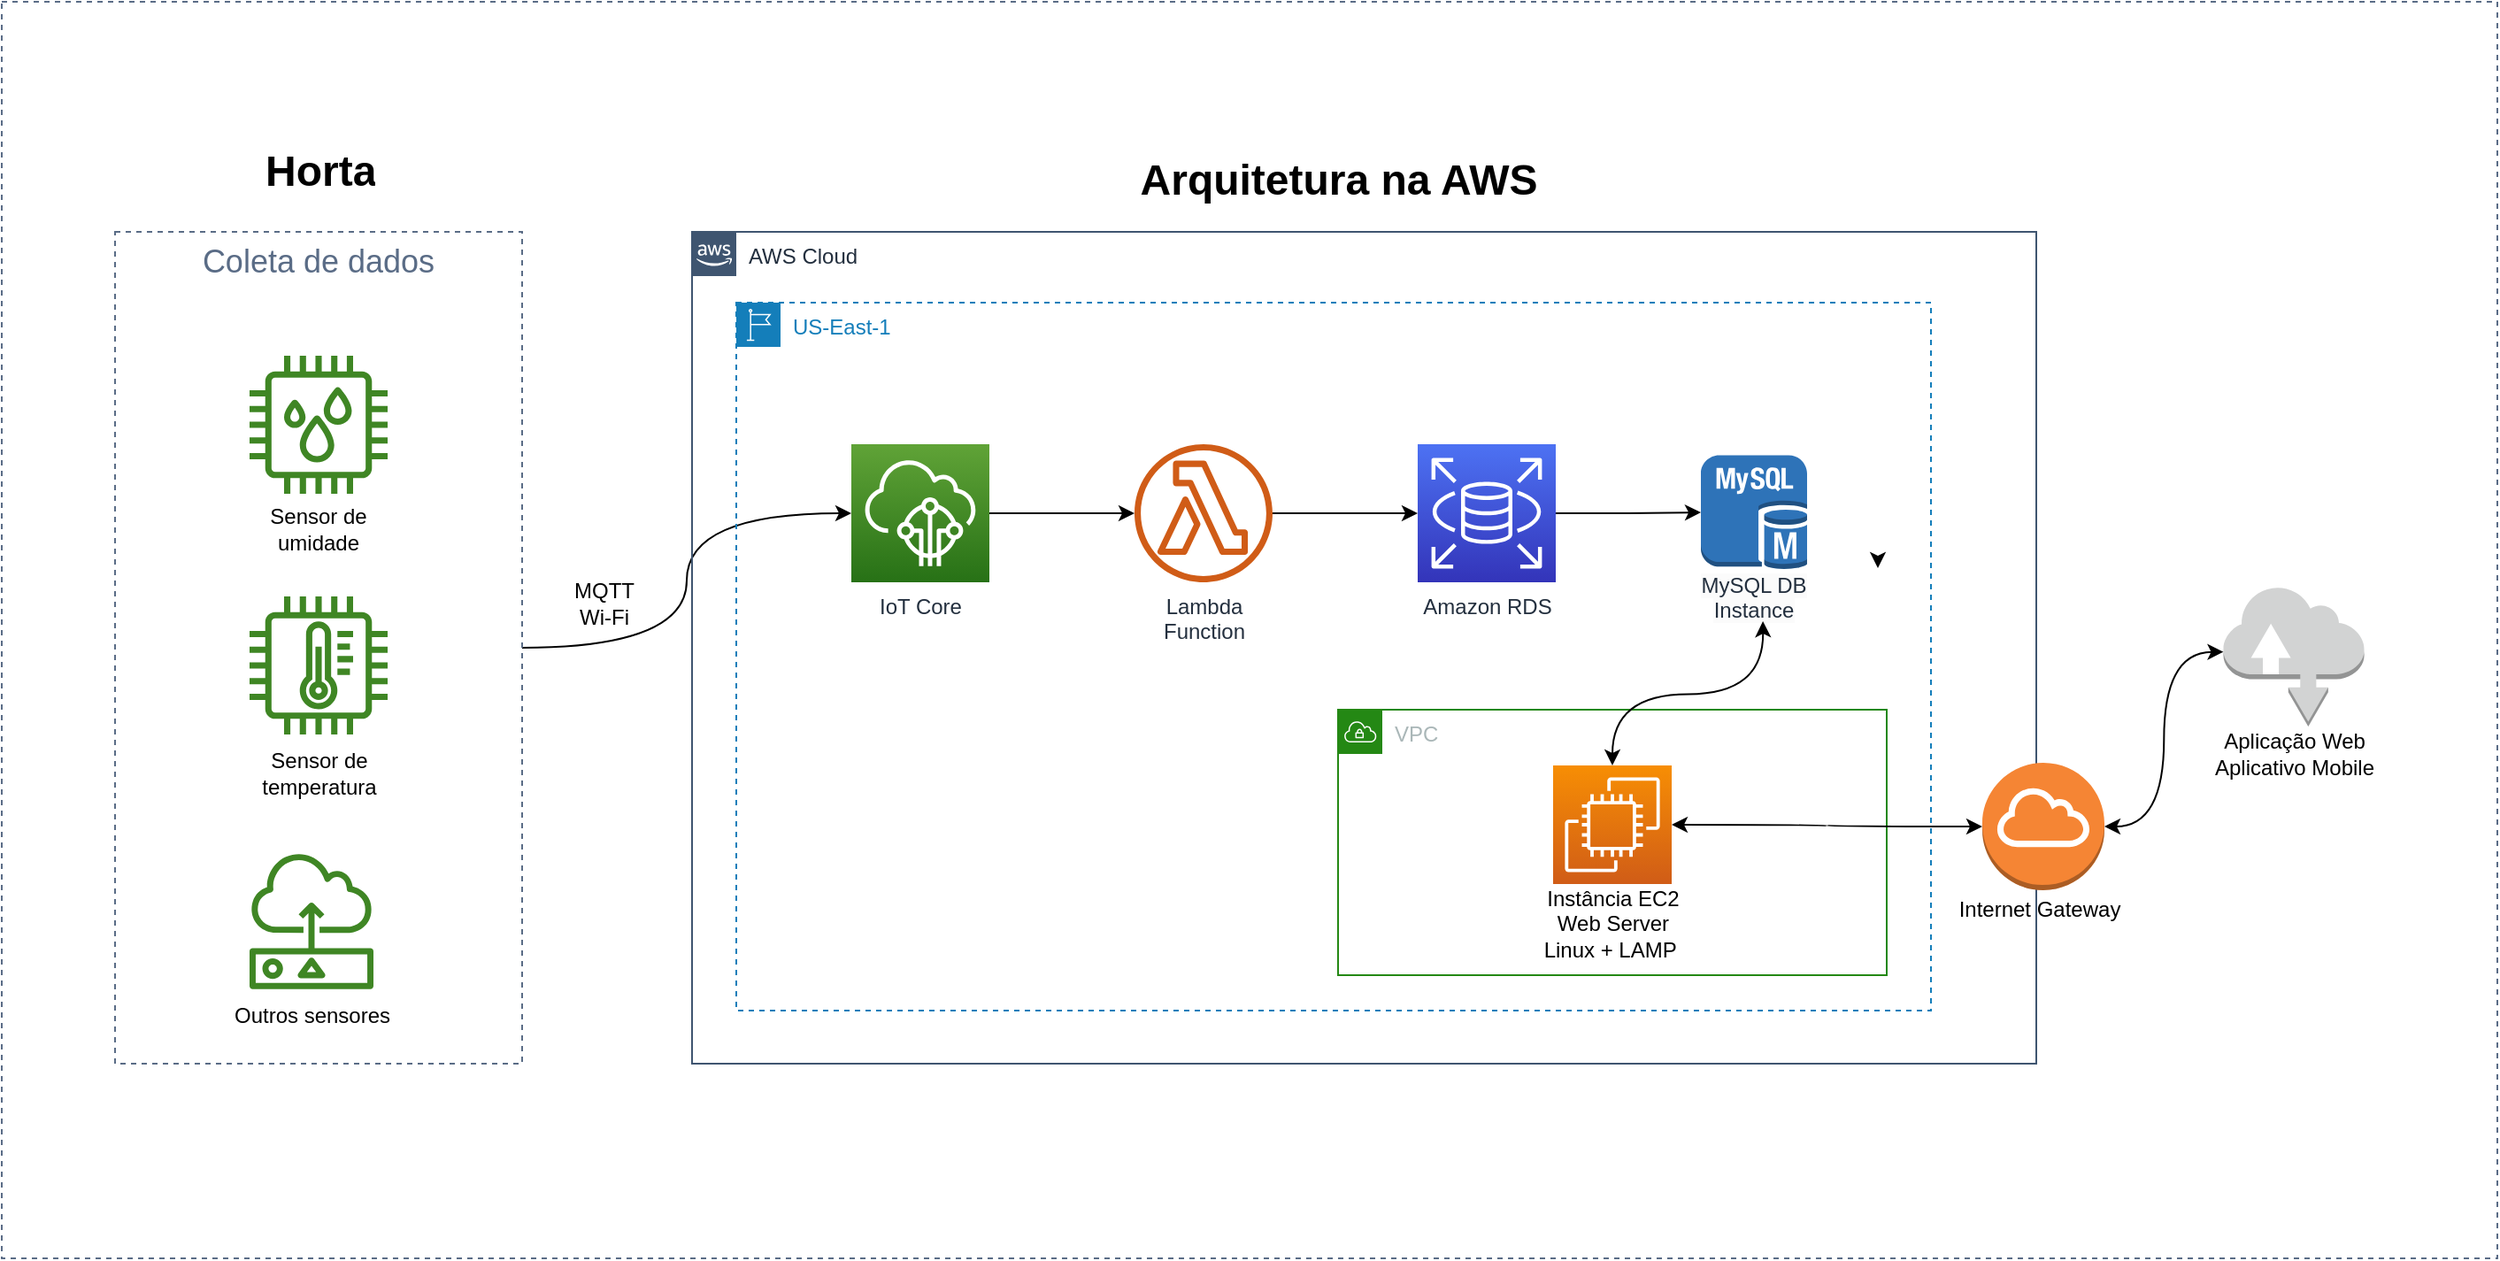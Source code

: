 <mxfile version="21.6.6" type="github">
  <diagram id="Ht1M8jgEwFfnCIfOTk4-" name="Page-1">
    <mxGraphModel dx="1687" dy="2892" grid="0" gridSize="10" guides="1" tooltips="1" connect="1" arrows="1" fold="1" page="0" pageScale="1" pageWidth="1169" pageHeight="827" background="#ffffff" math="0" shadow="0">
      <root>
        <mxCell id="0" />
        <mxCell id="1" parent="0" />
        <mxCell id="kr5C1dYKx8-NlbAN7hlA-49" style="edgeStyle=orthogonalEdgeStyle;rounded=0;orthogonalLoop=1;jettySize=auto;html=1;curved=1;" parent="1" source="kr5C1dYKx8-NlbAN7hlA-40" target="kr5C1dYKx8-NlbAN7hlA-3" edge="1">
          <mxGeometry relative="1" as="geometry" />
        </mxCell>
        <mxCell id="kr5C1dYKx8-NlbAN7hlA-40" value="&lt;font style=&quot;font-size: 18px;&quot;&gt;Coleta de dados&lt;/font&gt;" style="fillColor=none;strokeColor=#5A6C86;dashed=1;verticalAlign=top;fontStyle=0;fontColor=#5A6C86;whiteSpace=wrap;html=1;" parent="1" vertex="1">
          <mxGeometry x="104" y="-1600" width="230" height="470" as="geometry" />
        </mxCell>
        <mxCell id="UEzPUAAOIrF-is8g5C7q-154" value="AWS Cloud" style="points=[[0,0],[0.25,0],[0.5,0],[0.75,0],[1,0],[1,0.25],[1,0.5],[1,0.75],[1,1],[0.75,1],[0.5,1],[0.25,1],[0,1],[0,0.75],[0,0.5],[0,0.25]];outlineConnect=0;gradientColor=none;html=1;whiteSpace=wrap;fontSize=12;fontStyle=0;shape=mxgraph.aws4.group;grIcon=mxgraph.aws4.group_aws_cloud_alt;strokeColor=#3F5570;fillColor=none;verticalAlign=top;align=left;spacingLeft=30;fontColor=#232F3E;dashed=0;labelBackgroundColor=#ffffff;container=1;pointerEvents=0;collapsible=0;recursiveResize=0;" parent="1" vertex="1">
          <mxGeometry x="430" y="-1600" width="759.5" height="470" as="geometry" />
        </mxCell>
        <mxCell id="kr5C1dYKx8-NlbAN7hlA-50" value="US-East-1&lt;br&gt;" style="points=[[0,0],[0.25,0],[0.5,0],[0.75,0],[1,0],[1,0.25],[1,0.5],[1,0.75],[1,1],[0.75,1],[0.5,1],[0.25,1],[0,1],[0,0.75],[0,0.5],[0,0.25]];outlineConnect=0;gradientColor=none;html=1;whiteSpace=wrap;fontSize=12;fontStyle=0;container=1;pointerEvents=0;collapsible=0;recursiveResize=0;shape=mxgraph.aws4.group;grIcon=mxgraph.aws4.group_region;strokeColor=#147EBA;fillColor=none;verticalAlign=top;align=left;spacingLeft=30;fontColor=#147EBA;dashed=1;" parent="UEzPUAAOIrF-is8g5C7q-154" vertex="1">
          <mxGeometry x="25" y="40" width="675" height="400" as="geometry" />
        </mxCell>
        <mxCell id="kr5C1dYKx8-NlbAN7hlA-52" style="edgeStyle=orthogonalEdgeStyle;rounded=0;orthogonalLoop=1;jettySize=auto;html=1;" parent="kr5C1dYKx8-NlbAN7hlA-50" source="UEzPUAAOIrF-is8g5C7q-161" target="kr5C1dYKx8-NlbAN7hlA-10" edge="1">
          <mxGeometry relative="1" as="geometry" />
        </mxCell>
        <mxCell id="UEzPUAAOIrF-is8g5C7q-161" value="Lambda&lt;br&gt;Function&lt;br&gt;" style="outlineConnect=0;fontColor=#232F3E;gradientColor=none;fillColor=#D05C17;strokeColor=none;dashed=0;verticalLabelPosition=bottom;verticalAlign=top;align=center;html=1;fontSize=12;fontStyle=0;aspect=fixed;pointerEvents=1;shape=mxgraph.aws4.lambda_function;labelBackgroundColor=#ffffff;" parent="kr5C1dYKx8-NlbAN7hlA-50" vertex="1">
          <mxGeometry x="225" y="80" width="78" height="78" as="geometry" />
        </mxCell>
        <mxCell id="kr5C1dYKx8-NlbAN7hlA-62" style="edgeStyle=orthogonalEdgeStyle;rounded=0;orthogonalLoop=1;jettySize=auto;html=1;entryX=0;entryY=0.5;entryDx=0;entryDy=0;entryPerimeter=0;" parent="kr5C1dYKx8-NlbAN7hlA-50" source="kr5C1dYKx8-NlbAN7hlA-10" target="kr5C1dYKx8-NlbAN7hlA-13" edge="1">
          <mxGeometry relative="1" as="geometry" />
        </mxCell>
        <mxCell id="kr5C1dYKx8-NlbAN7hlA-10" value="Amazon RDS" style="sketch=0;points=[[0,0,0],[0.25,0,0],[0.5,0,0],[0.75,0,0],[1,0,0],[0,1,0],[0.25,1,0],[0.5,1,0],[0.75,1,0],[1,1,0],[0,0.25,0],[0,0.5,0],[0,0.75,0],[1,0.25,0],[1,0.5,0],[1,0.75,0]];outlineConnect=0;fontColor=#232F3E;gradientColor=#4D72F3;gradientDirection=north;fillColor=#3334B9;strokeColor=#ffffff;dashed=0;verticalLabelPosition=bottom;verticalAlign=top;align=center;html=1;fontSize=12;fontStyle=0;aspect=fixed;shape=mxgraph.aws4.resourceIcon;resIcon=mxgraph.aws4.rds;" parent="kr5C1dYKx8-NlbAN7hlA-50" vertex="1">
          <mxGeometry x="385" y="80" width="78" height="78" as="geometry" />
        </mxCell>
        <mxCell id="kr5C1dYKx8-NlbAN7hlA-8" value="" style="group" parent="kr5C1dYKx8-NlbAN7hlA-50" vertex="1" connectable="0">
          <mxGeometry x="65" y="80" width="78" height="118" as="geometry" />
        </mxCell>
        <mxCell id="kr5C1dYKx8-NlbAN7hlA-6" value="&lt;div style=&quot;text-align: center;&quot;&gt;&lt;font color=&quot;#232f3e&quot;&gt;&lt;span style=&quot;background-color: rgb(255, 255, 255);&quot;&gt;IoT Core&lt;/span&gt;&lt;/font&gt;&lt;/div&gt;" style="text;whiteSpace=wrap;html=1;" parent="kr5C1dYKx8-NlbAN7hlA-8" vertex="1">
          <mxGeometry x="13.5" y="78" width="51" height="40" as="geometry" />
        </mxCell>
        <mxCell id="kr5C1dYKx8-NlbAN7hlA-3" value="" style="sketch=0;points=[[0,0,0],[0.25,0,0],[0.5,0,0],[0.75,0,0],[1,0,0],[0,1,0],[0.25,1,0],[0.5,1,0],[0.75,1,0],[1,1,0],[0,0.25,0],[0,0.5,0],[0,0.75,0],[1,0.25,0],[1,0.5,0],[1,0.75,0]];outlineConnect=0;fontColor=#232F3E;gradientColor=#60A337;gradientDirection=north;fillColor=#277116;strokeColor=#ffffff;dashed=0;verticalLabelPosition=bottom;verticalAlign=top;align=center;html=1;fontSize=12;fontStyle=0;aspect=fixed;shape=mxgraph.aws4.resourceIcon;resIcon=mxgraph.aws4.iot_core;" parent="kr5C1dYKx8-NlbAN7hlA-8" vertex="1">
          <mxGeometry width="78" height="78" as="geometry" />
        </mxCell>
        <mxCell id="kr5C1dYKx8-NlbAN7hlA-51" style="edgeStyle=orthogonalEdgeStyle;rounded=0;orthogonalLoop=1;jettySize=auto;html=1;exitX=1;exitY=0.5;exitDx=0;exitDy=0;exitPerimeter=0;" parent="kr5C1dYKx8-NlbAN7hlA-50" source="kr5C1dYKx8-NlbAN7hlA-3" target="UEzPUAAOIrF-is8g5C7q-161" edge="1">
          <mxGeometry relative="1" as="geometry" />
        </mxCell>
        <mxCell id="kr5C1dYKx8-NlbAN7hlA-16" value="" style="group" parent="kr5C1dYKx8-NlbAN7hlA-50" vertex="1" connectable="0">
          <mxGeometry x="540" y="86.25" width="70" height="99.5" as="geometry" />
        </mxCell>
        <mxCell id="kr5C1dYKx8-NlbAN7hlA-13" value="" style="outlineConnect=0;dashed=0;verticalLabelPosition=bottom;verticalAlign=top;align=center;html=1;shape=mxgraph.aws3.mysql_db_instance;fillColor=#2E73B8;gradientColor=none;" parent="kr5C1dYKx8-NlbAN7hlA-16" vertex="1">
          <mxGeometry x="5" width="60" height="64.5" as="geometry" />
        </mxCell>
        <mxCell id="kr5C1dYKx8-NlbAN7hlA-14" value="&lt;span style=&quot;color: rgb(35, 47, 62); font-family: Helvetica; font-size: 12px; font-style: normal; font-variant-ligatures: normal; font-variant-caps: normal; font-weight: 400; letter-spacing: normal; orphans: 2; text-indent: 0px; text-transform: none; widows: 2; word-spacing: 0px; -webkit-text-stroke-width: 0px; background-color: rgb(251, 251, 251); text-decoration-thickness: initial; text-decoration-style: initial; text-decoration-color: initial; float: none; display: inline !important;&quot;&gt;MySQL DB Instance&lt;/span&gt;" style="text;whiteSpace=wrap;html=1;align=center;fillColor=none;" parent="kr5C1dYKx8-NlbAN7hlA-16" vertex="1">
          <mxGeometry y="59.5" width="70" height="40" as="geometry" />
        </mxCell>
        <mxCell id="kr5C1dYKx8-NlbAN7hlA-70" style="edgeStyle=elbowEdgeStyle;orthogonalLoop=1;jettySize=auto;html=1;entryX=0.55;entryY=1.006;entryDx=0;entryDy=0;entryPerimeter=0;elbow=vertical;strokeColor=default;curved=1;" parent="kr5C1dYKx8-NlbAN7hlA-50" source="kr5C1dYKx8-NlbAN7hlA-50" edge="1">
          <mxGeometry relative="1" as="geometry">
            <mxPoint x="645.25" y="220" as="sourcePoint" />
            <mxPoint x="645" y="150" as="targetPoint" />
            <Array as="points" />
          </mxGeometry>
        </mxCell>
        <mxCell id="kr5C1dYKx8-NlbAN7hlA-80" value="VPC" style="points=[[0,0],[0.25,0],[0.5,0],[0.75,0],[1,0],[1,0.25],[1,0.5],[1,0.75],[1,1],[0.75,1],[0.5,1],[0.25,1],[0,1],[0,0.75],[0,0.5],[0,0.25]];outlineConnect=0;gradientColor=none;html=1;whiteSpace=wrap;fontSize=12;fontStyle=0;container=1;pointerEvents=0;collapsible=0;recursiveResize=0;shape=mxgraph.aws4.group;grIcon=mxgraph.aws4.group_vpc;strokeColor=#248814;fillColor=none;verticalAlign=top;align=left;spacingLeft=30;fontColor=#AAB7B8;dashed=0;" parent="kr5C1dYKx8-NlbAN7hlA-50" vertex="1">
          <mxGeometry x="340" y="230" width="310" height="150" as="geometry" />
        </mxCell>
        <mxCell id="kr5C1dYKx8-NlbAN7hlA-20" value="&lt;h1&gt;&lt;span style=&quot;background-color: initial;&quot;&gt;Horta&lt;/span&gt;&lt;br&gt;&lt;/h1&gt;" style="text;html=1;strokeColor=none;fillColor=none;spacing=5;spacingTop=-20;whiteSpace=wrap;overflow=hidden;rounded=0;" parent="1" vertex="1">
          <mxGeometry x="184" y="-1654" width="70" height="40" as="geometry" />
        </mxCell>
        <mxCell id="kr5C1dYKx8-NlbAN7hlA-21" value="" style="group" parent="1" vertex="1" connectable="0">
          <mxGeometry x="180" y="-1530" width="78" height="267.5" as="geometry" />
        </mxCell>
        <mxCell id="kr5C1dYKx8-NlbAN7hlA-23" value="" style="group" parent="kr5C1dYKx8-NlbAN7hlA-21" vertex="1" connectable="0">
          <mxGeometry width="78" height="267.5" as="geometry" />
        </mxCell>
        <mxCell id="kr5C1dYKx8-NlbAN7hlA-17" value="" style="sketch=0;outlineConnect=0;fontColor=#232F3E;gradientColor=none;fillColor=#3F8624;strokeColor=none;dashed=0;verticalLabelPosition=bottom;verticalAlign=top;align=center;html=1;fontSize=12;fontStyle=0;aspect=fixed;pointerEvents=1;shape=mxgraph.aws4.iot_thing_humidity_sensor;" parent="kr5C1dYKx8-NlbAN7hlA-23" vertex="1">
          <mxGeometry width="78" height="78" as="geometry" />
        </mxCell>
        <mxCell id="kr5C1dYKx8-NlbAN7hlA-19" value="Sensor de umidade" style="text;html=1;strokeColor=none;fillColor=none;align=center;verticalAlign=middle;whiteSpace=wrap;rounded=0;" parent="kr5C1dYKx8-NlbAN7hlA-23" vertex="1">
          <mxGeometry x="9" y="78" width="60" height="40" as="geometry" />
        </mxCell>
        <mxCell id="kr5C1dYKx8-NlbAN7hlA-24" value="" style="group" parent="kr5C1dYKx8-NlbAN7hlA-23" vertex="1" connectable="0">
          <mxGeometry y="130" width="78" height="126" as="geometry" />
        </mxCell>
        <mxCell id="kr5C1dYKx8-NlbAN7hlA-42" value="" style="group" parent="kr5C1dYKx8-NlbAN7hlA-24" vertex="1" connectable="0">
          <mxGeometry y="6" width="78" height="120" as="geometry" />
        </mxCell>
        <mxCell id="kr5C1dYKx8-NlbAN7hlA-22" value="Sensor de temperatura" style="text;html=1;strokeColor=none;fillColor=none;align=center;verticalAlign=middle;whiteSpace=wrap;rounded=0;" parent="kr5C1dYKx8-NlbAN7hlA-42" vertex="1">
          <mxGeometry x="8.5" y="80" width="61" height="40" as="geometry" />
        </mxCell>
        <mxCell id="kr5C1dYKx8-NlbAN7hlA-41" value="" style="sketch=0;outlineConnect=0;fontColor=#232F3E;gradientColor=none;fillColor=#3F8624;strokeColor=none;dashed=0;verticalLabelPosition=bottom;verticalAlign=top;align=center;html=1;fontSize=12;fontStyle=0;aspect=fixed;pointerEvents=1;shape=mxgraph.aws4.iot_thing_temperature_sensor;" parent="kr5C1dYKx8-NlbAN7hlA-42" vertex="1">
          <mxGeometry width="78" height="78" as="geometry" />
        </mxCell>
        <mxCell id="kr5C1dYKx8-NlbAN7hlA-2" value="Arquitetura na AWS" style="text;strokeColor=none;fillColor=none;html=1;fontSize=24;fontStyle=1;verticalAlign=middle;align=center;" parent="1" vertex="1">
          <mxGeometry x="642.5" y="-1654" width="305" height="50" as="geometry" />
        </mxCell>
        <mxCell id="kr5C1dYKx8-NlbAN7hlA-46" value="" style="sketch=0;outlineConnect=0;fontColor=#232F3E;gradientColor=none;fillColor=#3F8624;strokeColor=none;dashed=0;verticalLabelPosition=bottom;verticalAlign=top;align=center;html=1;fontSize=12;fontStyle=0;aspect=fixed;pointerEvents=1;shape=mxgraph.aws4.sensor;" parent="1" vertex="1">
          <mxGeometry x="180" y="-1250" width="70" height="78" as="geometry" />
        </mxCell>
        <mxCell id="kr5C1dYKx8-NlbAN7hlA-47" value="Outros sensores" style="text;html=1;align=center;verticalAlign=middle;resizable=0;points=[];autosize=1;strokeColor=none;fillColor=none;" parent="1" vertex="1">
          <mxGeometry x="160" y="-1172" width="110" height="30" as="geometry" />
        </mxCell>
        <mxCell id="kr5C1dYKx8-NlbAN7hlA-54" value="MQTT&lt;br&gt;Wi-Fi" style="text;html=1;align=center;verticalAlign=middle;resizable=0;points=[];autosize=1;strokeColor=none;fillColor=none;" parent="1" vertex="1">
          <mxGeometry x="350" y="-1410" width="60" height="40" as="geometry" />
        </mxCell>
        <mxCell id="kr5C1dYKx8-NlbAN7hlA-79" value="" style="group" parent="1" vertex="1" connectable="0">
          <mxGeometry x="1280" y="-1400" width="110" height="114.5" as="geometry" />
        </mxCell>
        <mxCell id="kr5C1dYKx8-NlbAN7hlA-61" value="Aplicação Web&lt;br&gt;Aplicativo Mobile" style="text;html=1;align=center;verticalAlign=middle;resizable=0;points=[];autosize=1;strokeColor=none;fillColor=none;" parent="kr5C1dYKx8-NlbAN7hlA-79" vertex="1">
          <mxGeometry y="74.5" width="110" height="40" as="geometry" />
        </mxCell>
        <mxCell id="kr5C1dYKx8-NlbAN7hlA-59" value="" style="outlineConnect=0;dashed=0;verticalLabelPosition=bottom;verticalAlign=top;align=center;html=1;shape=mxgraph.aws3.internet;fillColor=#D2D3D3;gradientColor=none;" parent="kr5C1dYKx8-NlbAN7hlA-79" vertex="1">
          <mxGeometry x="15.25" width="79.5" height="79.5" as="geometry" />
        </mxCell>
        <mxCell id="kr5C1dYKx8-NlbAN7hlA-85" value="" style="group" parent="1" vertex="1" connectable="0">
          <mxGeometry x="1135.5" y="-1300" width="110" height="97.5" as="geometry" />
        </mxCell>
        <mxCell id="kr5C1dYKx8-NlbAN7hlA-83" value="" style="outlineConnect=0;dashed=0;verticalLabelPosition=bottom;verticalAlign=top;align=center;html=1;shape=mxgraph.aws3.internet_gateway;fillColor=#F58534;gradientColor=none;" parent="kr5C1dYKx8-NlbAN7hlA-85" vertex="1">
          <mxGeometry x="23.5" width="69" height="72" as="geometry" />
        </mxCell>
        <mxCell id="kr5C1dYKx8-NlbAN7hlA-84" value="Internet Gateway" style="text;html=1;align=center;verticalAlign=middle;resizable=0;points=[];autosize=1;strokeColor=none;fillColor=none;" parent="kr5C1dYKx8-NlbAN7hlA-85" vertex="1">
          <mxGeometry y="67.5" width="110" height="30" as="geometry" />
        </mxCell>
        <mxCell id="kr5C1dYKx8-NlbAN7hlA-69" value="" style="group" parent="1" vertex="1" connectable="0">
          <mxGeometry x="900" y="-1305.5" width="100" height="126" as="geometry" />
        </mxCell>
        <mxCell id="kr5C1dYKx8-NlbAN7hlA-64" value="" style="sketch=0;points=[[0,0,0],[0.25,0,0],[0.5,0,0],[0.75,0,0],[1,0,0],[0,1,0],[0.25,1,0],[0.5,1,0],[0.75,1,0],[1,1,0],[0,0.25,0],[0,0.5,0],[0,0.75,0],[1,0.25,0],[1,0.5,0],[1,0.75,0]];outlineConnect=0;fontColor=#232F3E;gradientColor=#F78E04;gradientDirection=north;fillColor=#D05C17;strokeColor=#ffffff;dashed=0;verticalLabelPosition=bottom;verticalAlign=top;align=center;html=1;fontSize=12;fontStyle=0;aspect=fixed;shape=mxgraph.aws4.resourceIcon;resIcon=mxgraph.aws4.ec2;" parent="kr5C1dYKx8-NlbAN7hlA-69" vertex="1">
          <mxGeometry x="16.5" y="7" width="67" height="67" as="geometry" />
        </mxCell>
        <mxCell id="kr5C1dYKx8-NlbAN7hlA-67" value="Instância EC2&lt;br&gt;Web Server &lt;br&gt;Linux + LAMP&amp;nbsp;" style="text;html=1;align=center;verticalAlign=middle;resizable=0;points=[];autosize=1;strokeColor=none;fillColor=none;" parent="kr5C1dYKx8-NlbAN7hlA-69" vertex="1">
          <mxGeometry y="66" width="100" height="60" as="geometry" />
        </mxCell>
        <mxCell id="kr5C1dYKx8-NlbAN7hlA-81" style="edgeStyle=orthogonalEdgeStyle;rounded=0;orthogonalLoop=1;jettySize=auto;html=1;entryX=0.572;entryY=1.032;entryDx=0;entryDy=0;entryPerimeter=0;exitX=0.5;exitY=0;exitDx=0;exitDy=0;exitPerimeter=0;startArrow=classic;startFill=1;curved=1;" parent="1" source="kr5C1dYKx8-NlbAN7hlA-64" edge="1">
          <mxGeometry relative="1" as="geometry">
            <mxPoint x="950" y="-1305.5" as="sourcePoint" />
            <mxPoint x="1035.04" y="-1379.97" as="targetPoint" />
          </mxGeometry>
        </mxCell>
        <mxCell id="kr5C1dYKx8-NlbAN7hlA-88" style="edgeStyle=orthogonalEdgeStyle;rounded=0;orthogonalLoop=1;jettySize=auto;html=1;curved=1;startArrow=classic;startFill=1;" parent="1" source="kr5C1dYKx8-NlbAN7hlA-83" target="kr5C1dYKx8-NlbAN7hlA-64" edge="1">
          <mxGeometry relative="1" as="geometry" />
        </mxCell>
        <mxCell id="kr5C1dYKx8-NlbAN7hlA-89" style="edgeStyle=orthogonalEdgeStyle;rounded=0;orthogonalLoop=1;jettySize=auto;html=1;entryX=0;entryY=0.47;entryDx=0;entryDy=0;entryPerimeter=0;curved=1;startArrow=classic;startFill=1;" parent="1" source="kr5C1dYKx8-NlbAN7hlA-83" target="kr5C1dYKx8-NlbAN7hlA-59" edge="1">
          <mxGeometry relative="1" as="geometry" />
        </mxCell>
        <mxCell id="kr5C1dYKx8-NlbAN7hlA-90" value="" style="fillColor=none;strokeColor=#5A6C86;dashed=1;verticalAlign=top;fontStyle=0;fontColor=#5A6C86;whiteSpace=wrap;html=1;" parent="1" vertex="1">
          <mxGeometry x="40" y="-1730" width="1410" height="710" as="geometry" />
        </mxCell>
      </root>
    </mxGraphModel>
  </diagram>
</mxfile>
